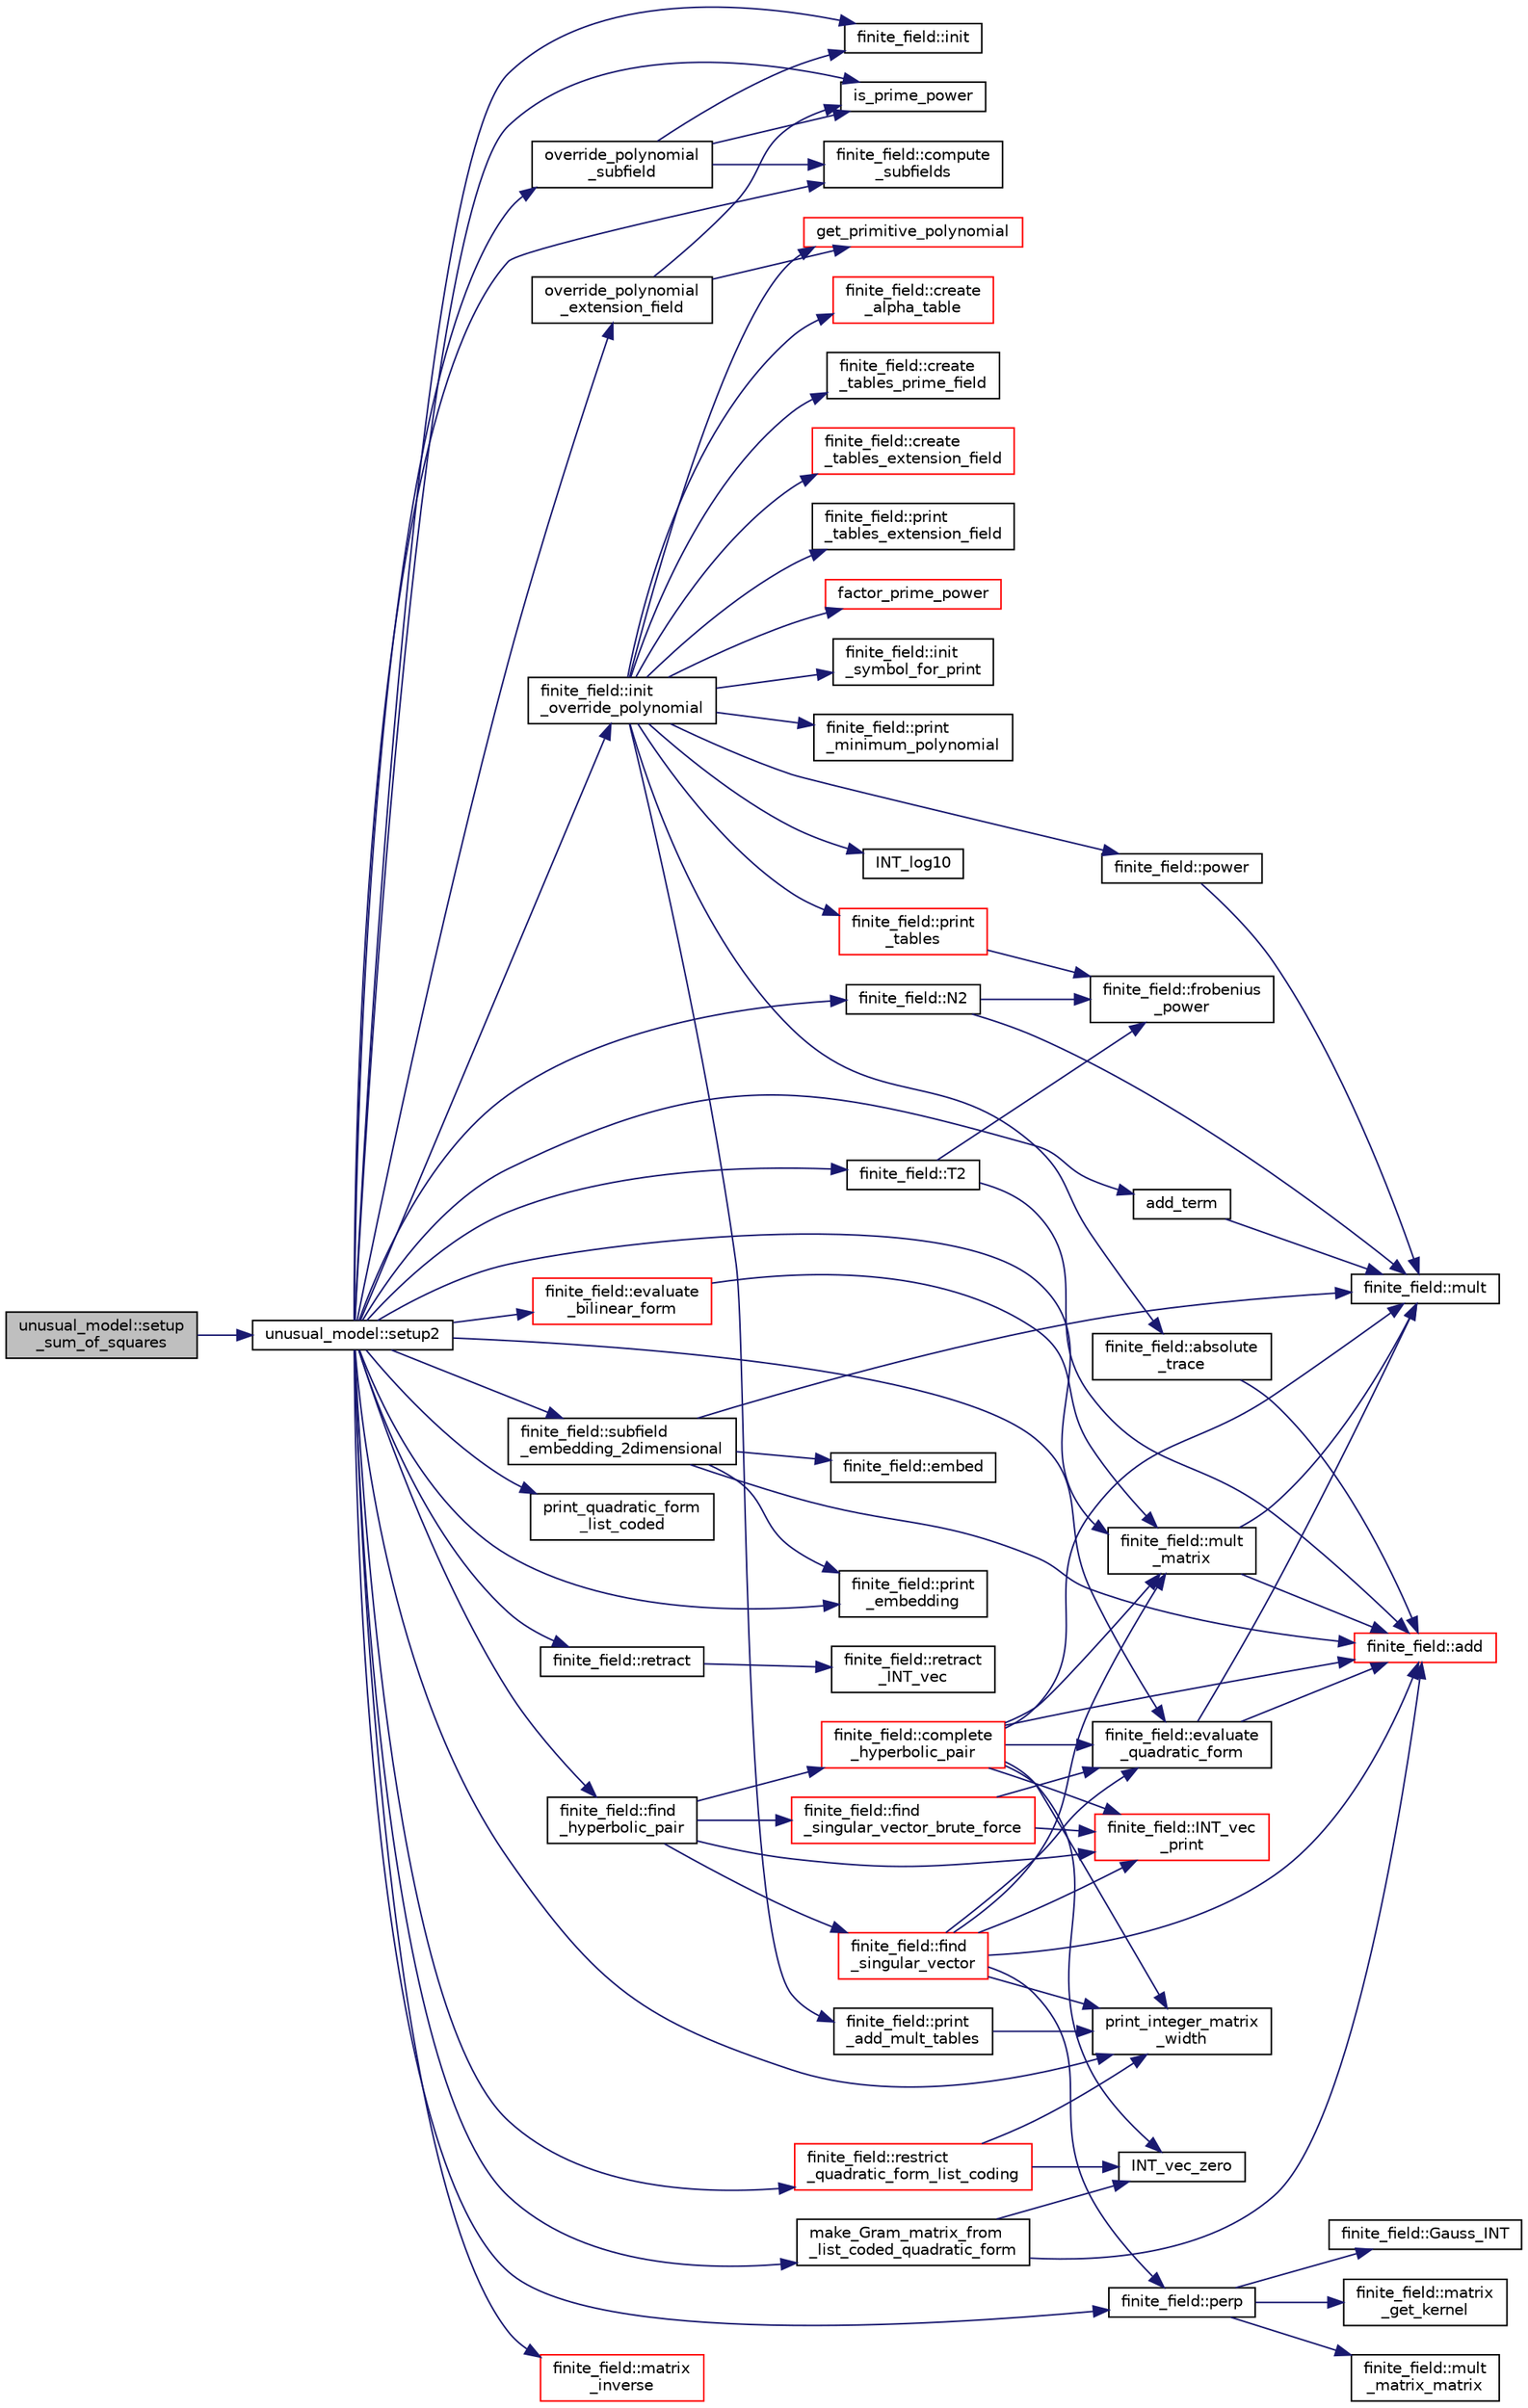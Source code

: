 digraph "unusual_model::setup_sum_of_squares"
{
  edge [fontname="Helvetica",fontsize="10",labelfontname="Helvetica",labelfontsize="10"];
  node [fontname="Helvetica",fontsize="10",shape=record];
  rankdir="LR";
  Node619 [label="unusual_model::setup\l_sum_of_squares",height=0.2,width=0.4,color="black", fillcolor="grey75", style="filled", fontcolor="black"];
  Node619 -> Node620 [color="midnightblue",fontsize="10",style="solid",fontname="Helvetica"];
  Node620 [label="unusual_model::setup2",height=0.2,width=0.4,color="black", fillcolor="white", style="filled",URL="$dc/d50/classunusual__model.html#a00f7da705c24f863338828447abf7aae"];
  Node620 -> Node621 [color="midnightblue",fontsize="10",style="solid",fontname="Helvetica"];
  Node621 [label="is_prime_power",height=0.2,width=0.4,color="black", fillcolor="white", style="filled",URL="$de/dc5/algebra__and__number__theory_8h.html#a44560c42df6f76a71d351200cbf1bd0e"];
  Node620 -> Node622 [color="midnightblue",fontsize="10",style="solid",fontname="Helvetica"];
  Node622 [label="override_polynomial\l_extension_field",height=0.2,width=0.4,color="black", fillcolor="white", style="filled",URL="$d7/d94/data_8_c.html#a8d54faeccf0beef3663b54e4087fd32b"];
  Node622 -> Node621 [color="midnightblue",fontsize="10",style="solid",fontname="Helvetica"];
  Node622 -> Node623 [color="midnightblue",fontsize="10",style="solid",fontname="Helvetica"];
  Node623 [label="get_primitive_polynomial",height=0.2,width=0.4,color="red", fillcolor="white", style="filled",URL="$de/dc5/algebra__and__number__theory_8h.html#a208ece81c99403683f588d02defd74a7"];
  Node620 -> Node627 [color="midnightblue",fontsize="10",style="solid",fontname="Helvetica"];
  Node627 [label="override_polynomial\l_subfield",height=0.2,width=0.4,color="black", fillcolor="white", style="filled",URL="$d7/d94/data_8_c.html#a6a2b390caa2cdeb26cdf9a3cf9816dee"];
  Node627 -> Node621 [color="midnightblue",fontsize="10",style="solid",fontname="Helvetica"];
  Node627 -> Node626 [color="midnightblue",fontsize="10",style="solid",fontname="Helvetica"];
  Node626 [label="finite_field::init",height=0.2,width=0.4,color="black", fillcolor="white", style="filled",URL="$df/d5a/classfinite__field.html#a13e75e8165b27464935b50368ee8313c"];
  Node627 -> Node628 [color="midnightblue",fontsize="10",style="solid",fontname="Helvetica"];
  Node628 [label="finite_field::compute\l_subfields",height=0.2,width=0.4,color="black", fillcolor="white", style="filled",URL="$df/d5a/classfinite__field.html#a1632c3686fa5ff446c651e880df9f4e8"];
  Node620 -> Node629 [color="midnightblue",fontsize="10",style="solid",fontname="Helvetica"];
  Node629 [label="finite_field::init\l_override_polynomial",height=0.2,width=0.4,color="black", fillcolor="white", style="filled",URL="$df/d5a/classfinite__field.html#a39a40b052f326a05c5a1e6b13572f3e5"];
  Node629 -> Node630 [color="midnightblue",fontsize="10",style="solid",fontname="Helvetica"];
  Node630 [label="factor_prime_power",height=0.2,width=0.4,color="red", fillcolor="white", style="filled",URL="$de/dc5/algebra__and__number__theory_8h.html#af87166fad1e9b91458c714e90f8cd399"];
  Node629 -> Node632 [color="midnightblue",fontsize="10",style="solid",fontname="Helvetica"];
  Node632 [label="finite_field::init\l_symbol_for_print",height=0.2,width=0.4,color="black", fillcolor="white", style="filled",URL="$df/d5a/classfinite__field.html#ac3ac8778d3162ccee0b3c5764127a92e"];
  Node629 -> Node623 [color="midnightblue",fontsize="10",style="solid",fontname="Helvetica"];
  Node629 -> Node633 [color="midnightblue",fontsize="10",style="solid",fontname="Helvetica"];
  Node633 [label="finite_field::print\l_minimum_polynomial",height=0.2,width=0.4,color="black", fillcolor="white", style="filled",URL="$df/d5a/classfinite__field.html#a6d58c4c06994e9637385ff69943f13cb"];
  Node629 -> Node634 [color="midnightblue",fontsize="10",style="solid",fontname="Helvetica"];
  Node634 [label="INT_log10",height=0.2,width=0.4,color="black", fillcolor="white", style="filled",URL="$de/dc5/algebra__and__number__theory_8h.html#a98bc0a6c562370a355165d2538dac250"];
  Node629 -> Node635 [color="midnightblue",fontsize="10",style="solid",fontname="Helvetica"];
  Node635 [label="finite_field::create\l_alpha_table",height=0.2,width=0.4,color="red", fillcolor="white", style="filled",URL="$df/d5a/classfinite__field.html#a33e052044b18cf8dc31e6fbffbb1f0db"];
  Node629 -> Node639 [color="midnightblue",fontsize="10",style="solid",fontname="Helvetica"];
  Node639 [label="finite_field::create\l_tables_prime_field",height=0.2,width=0.4,color="black", fillcolor="white", style="filled",URL="$df/d5a/classfinite__field.html#a811a41cf0e334c7c05725afa19d79b7a"];
  Node629 -> Node640 [color="midnightblue",fontsize="10",style="solid",fontname="Helvetica"];
  Node640 [label="finite_field::create\l_tables_extension_field",height=0.2,width=0.4,color="red", fillcolor="white", style="filled",URL="$df/d5a/classfinite__field.html#ac5067ade796759e81d55cd3d434f8512"];
  Node629 -> Node643 [color="midnightblue",fontsize="10",style="solid",fontname="Helvetica"];
  Node643 [label="finite_field::print\l_add_mult_tables",height=0.2,width=0.4,color="black", fillcolor="white", style="filled",URL="$df/d5a/classfinite__field.html#ac4f687830f2953f9f7568c541e3e91c7"];
  Node643 -> Node644 [color="midnightblue",fontsize="10",style="solid",fontname="Helvetica"];
  Node644 [label="print_integer_matrix\l_width",height=0.2,width=0.4,color="black", fillcolor="white", style="filled",URL="$d5/db4/io__and__os_8h.html#aa78f3e73fc2179251bd15adbcc31573f"];
  Node629 -> Node645 [color="midnightblue",fontsize="10",style="solid",fontname="Helvetica"];
  Node645 [label="finite_field::power",height=0.2,width=0.4,color="black", fillcolor="white", style="filled",URL="$df/d5a/classfinite__field.html#a0437871b8f775f0b2d589188d9ad7e61"];
  Node645 -> Node646 [color="midnightblue",fontsize="10",style="solid",fontname="Helvetica"];
  Node646 [label="finite_field::mult",height=0.2,width=0.4,color="black", fillcolor="white", style="filled",URL="$df/d5a/classfinite__field.html#a24fb5917aa6d4d656fd855b7f44a13b0"];
  Node629 -> Node647 [color="midnightblue",fontsize="10",style="solid",fontname="Helvetica"];
  Node647 [label="finite_field::absolute\l_trace",height=0.2,width=0.4,color="black", fillcolor="white", style="filled",URL="$df/d5a/classfinite__field.html#a7c479f80ec77e646db13d175fb29325f"];
  Node647 -> Node648 [color="midnightblue",fontsize="10",style="solid",fontname="Helvetica"];
  Node648 [label="finite_field::add",height=0.2,width=0.4,color="red", fillcolor="white", style="filled",URL="$df/d5a/classfinite__field.html#a8f12328a27500f3c7be0c849ebbc9d14"];
  Node629 -> Node649 [color="midnightblue",fontsize="10",style="solid",fontname="Helvetica"];
  Node649 [label="finite_field::print\l_tables_extension_field",height=0.2,width=0.4,color="black", fillcolor="white", style="filled",URL="$df/d5a/classfinite__field.html#a026b98a814f71c1bfbd6905abb295ee8"];
  Node629 -> Node650 [color="midnightblue",fontsize="10",style="solid",fontname="Helvetica"];
  Node650 [label="finite_field::print\l_tables",height=0.2,width=0.4,color="red", fillcolor="white", style="filled",URL="$df/d5a/classfinite__field.html#aa0bddbd3f44fb6012a198bfc3d0551fc"];
  Node650 -> Node653 [color="midnightblue",fontsize="10",style="solid",fontname="Helvetica"];
  Node653 [label="finite_field::frobenius\l_power",height=0.2,width=0.4,color="black", fillcolor="white", style="filled",URL="$df/d5a/classfinite__field.html#aec23e43aaefc0ed601cdfa3139496a92"];
  Node620 -> Node626 [color="midnightblue",fontsize="10",style="solid",fontname="Helvetica"];
  Node620 -> Node628 [color="midnightblue",fontsize="10",style="solid",fontname="Helvetica"];
  Node620 -> Node655 [color="midnightblue",fontsize="10",style="solid",fontname="Helvetica"];
  Node655 [label="finite_field::subfield\l_embedding_2dimensional",height=0.2,width=0.4,color="black", fillcolor="white", style="filled",URL="$df/d5a/classfinite__field.html#a645db0a3551afded46e054650631854d"];
  Node655 -> Node656 [color="midnightblue",fontsize="10",style="solid",fontname="Helvetica"];
  Node656 [label="finite_field::embed",height=0.2,width=0.4,color="black", fillcolor="white", style="filled",URL="$df/d5a/classfinite__field.html#a0e2f8717bd0d086af9450125be6e3144"];
  Node655 -> Node648 [color="midnightblue",fontsize="10",style="solid",fontname="Helvetica"];
  Node655 -> Node646 [color="midnightblue",fontsize="10",style="solid",fontname="Helvetica"];
  Node655 -> Node657 [color="midnightblue",fontsize="10",style="solid",fontname="Helvetica"];
  Node657 [label="finite_field::print\l_embedding",height=0.2,width=0.4,color="black", fillcolor="white", style="filled",URL="$df/d5a/classfinite__field.html#a944b7927f6d22e63f5d8ec3f3255f564"];
  Node620 -> Node657 [color="midnightblue",fontsize="10",style="solid",fontname="Helvetica"];
  Node620 -> Node658 [color="midnightblue",fontsize="10",style="solid",fontname="Helvetica"];
  Node658 [label="finite_field::retract",height=0.2,width=0.4,color="black", fillcolor="white", style="filled",URL="$df/d5a/classfinite__field.html#acb54b697bd9f35302817ea8e62d2ed9b"];
  Node658 -> Node659 [color="midnightblue",fontsize="10",style="solid",fontname="Helvetica"];
  Node659 [label="finite_field::retract\l_INT_vec",height=0.2,width=0.4,color="black", fillcolor="white", style="filled",URL="$df/d5a/classfinite__field.html#acfdc645b9483323fcded9e6d5b2eccc9"];
  Node620 -> Node660 [color="midnightblue",fontsize="10",style="solid",fontname="Helvetica"];
  Node660 [label="finite_field::T2",height=0.2,width=0.4,color="black", fillcolor="white", style="filled",URL="$df/d5a/classfinite__field.html#a8266c2c6f6bda29855c2bb1e0b500841"];
  Node660 -> Node653 [color="midnightblue",fontsize="10",style="solid",fontname="Helvetica"];
  Node660 -> Node648 [color="midnightblue",fontsize="10",style="solid",fontname="Helvetica"];
  Node620 -> Node661 [color="midnightblue",fontsize="10",style="solid",fontname="Helvetica"];
  Node661 [label="finite_field::N2",height=0.2,width=0.4,color="black", fillcolor="white", style="filled",URL="$df/d5a/classfinite__field.html#adf6c3cec79318341ba1f4a59f08eaaff"];
  Node661 -> Node653 [color="midnightblue",fontsize="10",style="solid",fontname="Helvetica"];
  Node661 -> Node646 [color="midnightblue",fontsize="10",style="solid",fontname="Helvetica"];
  Node620 -> Node662 [color="midnightblue",fontsize="10",style="solid",fontname="Helvetica"];
  Node662 [label="add_term",height=0.2,width=0.4,color="black", fillcolor="white", style="filled",URL="$d7/d94/data_8_c.html#a88916fa94749d9be146b9a26bca081bc"];
  Node662 -> Node646 [color="midnightblue",fontsize="10",style="solid",fontname="Helvetica"];
  Node620 -> Node644 [color="midnightblue",fontsize="10",style="solid",fontname="Helvetica"];
  Node620 -> Node663 [color="midnightblue",fontsize="10",style="solid",fontname="Helvetica"];
  Node663 [label="print_quadratic_form\l_list_coded",height=0.2,width=0.4,color="black", fillcolor="white", style="filled",URL="$d7/d94/data_8_c.html#a2bb4d3be5cd3ccde84a8063391e51578"];
  Node620 -> Node664 [color="midnightblue",fontsize="10",style="solid",fontname="Helvetica"];
  Node664 [label="finite_field::find\l_hyperbolic_pair",height=0.2,width=0.4,color="black", fillcolor="white", style="filled",URL="$df/d5a/classfinite__field.html#a8702546f7248a1721647e856c6e153a2"];
  Node664 -> Node665 [color="midnightblue",fontsize="10",style="solid",fontname="Helvetica"];
  Node665 [label="finite_field::find\l_singular_vector",height=0.2,width=0.4,color="red", fillcolor="white", style="filled",URL="$df/d5a/classfinite__field.html#a71d9d2adde5b7dc94ccdd2b38baaca53"];
  Node665 -> Node666 [color="midnightblue",fontsize="10",style="solid",fontname="Helvetica"];
  Node666 [label="finite_field::evaluate\l_quadratic_form",height=0.2,width=0.4,color="black", fillcolor="white", style="filled",URL="$df/d5a/classfinite__field.html#a5a8c495dd36789d2cb4619d678afd107"];
  Node666 -> Node646 [color="midnightblue",fontsize="10",style="solid",fontname="Helvetica"];
  Node666 -> Node648 [color="midnightblue",fontsize="10",style="solid",fontname="Helvetica"];
  Node665 -> Node667 [color="midnightblue",fontsize="10",style="solid",fontname="Helvetica"];
  Node667 [label="finite_field::INT_vec\l_print",height=0.2,width=0.4,color="red", fillcolor="white", style="filled",URL="$df/d5a/classfinite__field.html#a9c33a61dedc197e37b014b6f8dc07f06"];
  Node665 -> Node671 [color="midnightblue",fontsize="10",style="solid",fontname="Helvetica"];
  Node671 [label="finite_field::perp",height=0.2,width=0.4,color="black", fillcolor="white", style="filled",URL="$df/d5a/classfinite__field.html#a7f4cbb62d037e07893f3c868eea3b818"];
  Node671 -> Node672 [color="midnightblue",fontsize="10",style="solid",fontname="Helvetica"];
  Node672 [label="finite_field::mult\l_matrix_matrix",height=0.2,width=0.4,color="black", fillcolor="white", style="filled",URL="$df/d5a/classfinite__field.html#a5e28706b815838d0ec34de1fa74bc3c4"];
  Node671 -> Node673 [color="midnightblue",fontsize="10",style="solid",fontname="Helvetica"];
  Node673 [label="finite_field::Gauss_INT",height=0.2,width=0.4,color="black", fillcolor="white", style="filled",URL="$df/d5a/classfinite__field.html#adb676d2e80341b53751326e3a58beb11"];
  Node671 -> Node674 [color="midnightblue",fontsize="10",style="solid",fontname="Helvetica"];
  Node674 [label="finite_field::matrix\l_get_kernel",height=0.2,width=0.4,color="black", fillcolor="white", style="filled",URL="$df/d5a/classfinite__field.html#ac45780a927cee936df13d04d30d2d248"];
  Node665 -> Node644 [color="midnightblue",fontsize="10",style="solid",fontname="Helvetica"];
  Node665 -> Node675 [color="midnightblue",fontsize="10",style="solid",fontname="Helvetica"];
  Node675 [label="finite_field::mult\l_matrix",height=0.2,width=0.4,color="black", fillcolor="white", style="filled",URL="$df/d5a/classfinite__field.html#a48517f15dfd7b21c37e0975855f1ada2"];
  Node675 -> Node648 [color="midnightblue",fontsize="10",style="solid",fontname="Helvetica"];
  Node675 -> Node646 [color="midnightblue",fontsize="10",style="solid",fontname="Helvetica"];
  Node665 -> Node648 [color="midnightblue",fontsize="10",style="solid",fontname="Helvetica"];
  Node664 -> Node683 [color="midnightblue",fontsize="10",style="solid",fontname="Helvetica"];
  Node683 [label="finite_field::find\l_singular_vector_brute_force",height=0.2,width=0.4,color="red", fillcolor="white", style="filled",URL="$df/d5a/classfinite__field.html#ae581b6b9280e56e629f56b7061ea976e"];
  Node683 -> Node666 [color="midnightblue",fontsize="10",style="solid",fontname="Helvetica"];
  Node683 -> Node667 [color="midnightblue",fontsize="10",style="solid",fontname="Helvetica"];
  Node664 -> Node667 [color="midnightblue",fontsize="10",style="solid",fontname="Helvetica"];
  Node664 -> Node686 [color="midnightblue",fontsize="10",style="solid",fontname="Helvetica"];
  Node686 [label="finite_field::complete\l_hyperbolic_pair",height=0.2,width=0.4,color="red", fillcolor="white", style="filled",URL="$df/d5a/classfinite__field.html#a61c730d58251ae87102c16137053578f"];
  Node686 -> Node667 [color="midnightblue",fontsize="10",style="solid",fontname="Helvetica"];
  Node686 -> Node644 [color="midnightblue",fontsize="10",style="solid",fontname="Helvetica"];
  Node686 -> Node675 [color="midnightblue",fontsize="10",style="solid",fontname="Helvetica"];
  Node686 -> Node687 [color="midnightblue",fontsize="10",style="solid",fontname="Helvetica"];
  Node687 [label="INT_vec_zero",height=0.2,width=0.4,color="black", fillcolor="white", style="filled",URL="$df/dbf/sajeeb_8_c.html#aa8c9c7977203577026080f546fe4980f"];
  Node686 -> Node666 [color="midnightblue",fontsize="10",style="solid",fontname="Helvetica"];
  Node686 -> Node648 [color="midnightblue",fontsize="10",style="solid",fontname="Helvetica"];
  Node686 -> Node646 [color="midnightblue",fontsize="10",style="solid",fontname="Helvetica"];
  Node620 -> Node671 [color="midnightblue",fontsize="10",style="solid",fontname="Helvetica"];
  Node620 -> Node666 [color="midnightblue",fontsize="10",style="solid",fontname="Helvetica"];
  Node620 -> Node689 [color="midnightblue",fontsize="10",style="solid",fontname="Helvetica"];
  Node689 [label="finite_field::restrict\l_quadratic_form_list_coding",height=0.2,width=0.4,color="red", fillcolor="white", style="filled",URL="$df/d5a/classfinite__field.html#ac2c261998fe455590626d2cc5e215844"];
  Node689 -> Node687 [color="midnightblue",fontsize="10",style="solid",fontname="Helvetica"];
  Node689 -> Node644 [color="midnightblue",fontsize="10",style="solid",fontname="Helvetica"];
  Node620 -> Node691 [color="midnightblue",fontsize="10",style="solid",fontname="Helvetica"];
  Node691 [label="make_Gram_matrix_from\l_list_coded_quadratic_form",height=0.2,width=0.4,color="black", fillcolor="white", style="filled",URL="$d7/d94/data_8_c.html#af39447dd21caf61b62558dfe4b6aca9f"];
  Node691 -> Node687 [color="midnightblue",fontsize="10",style="solid",fontname="Helvetica"];
  Node691 -> Node648 [color="midnightblue",fontsize="10",style="solid",fontname="Helvetica"];
  Node620 -> Node675 [color="midnightblue",fontsize="10",style="solid",fontname="Helvetica"];
  Node620 -> Node692 [color="midnightblue",fontsize="10",style="solid",fontname="Helvetica"];
  Node692 [label="finite_field::evaluate\l_bilinear_form",height=0.2,width=0.4,color="red", fillcolor="white", style="filled",URL="$df/d5a/classfinite__field.html#a3dac58d265759e3a5d7c53043d104986"];
  Node692 -> Node675 [color="midnightblue",fontsize="10",style="solid",fontname="Helvetica"];
  Node620 -> Node693 [color="midnightblue",fontsize="10",style="solid",fontname="Helvetica"];
  Node693 [label="finite_field::matrix\l_inverse",height=0.2,width=0.4,color="red", fillcolor="white", style="filled",URL="$df/d5a/classfinite__field.html#a3ef088739ceac47367f4b328697726a5"];
}

